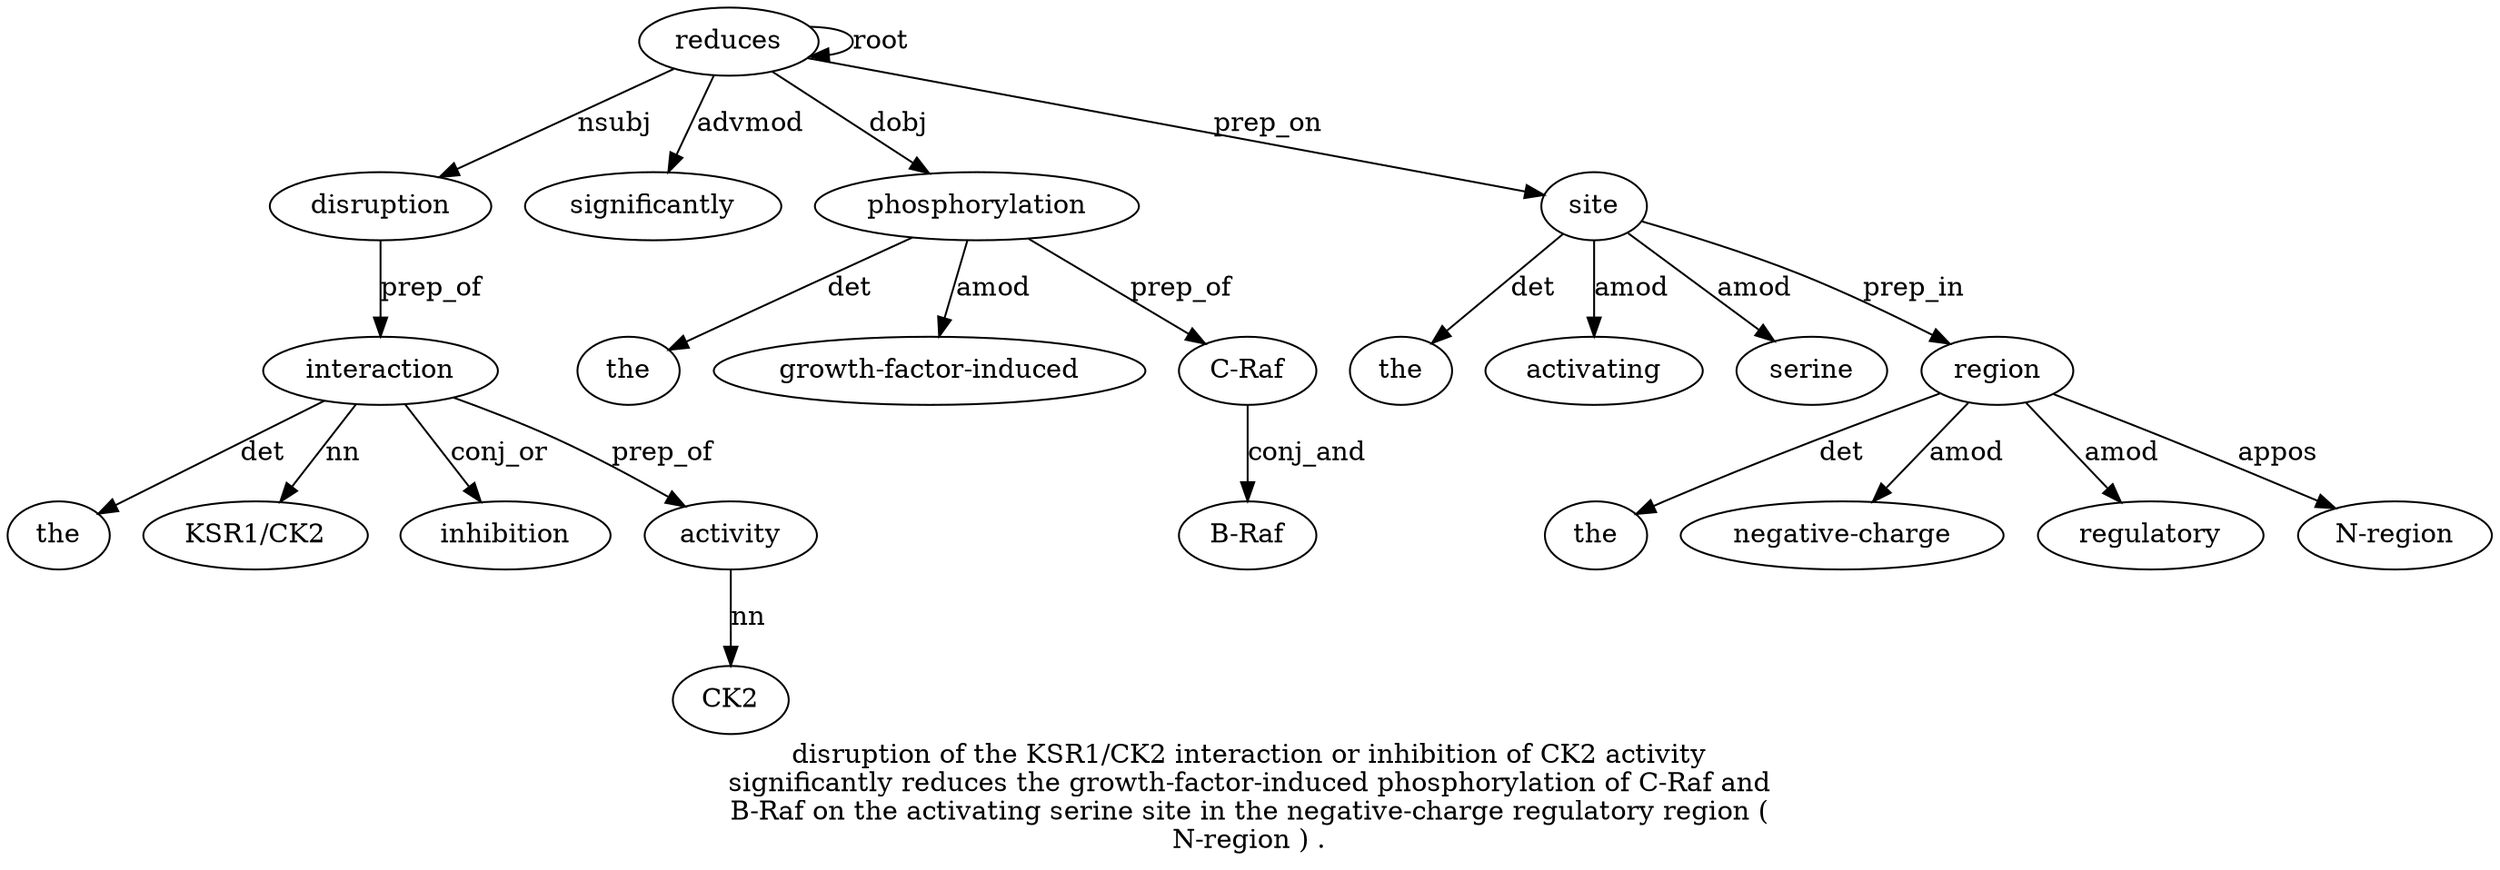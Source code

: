 digraph "disruption of the KSR1/CK2 interaction or inhibition of CK2 activity significantly reduces the growth-factor-induced phosphorylation of C-Raf and B-Raf on the activating serine site in the negative-charge regulatory region ( N-region ) ." {
label="disruption of the KSR1/CK2 interaction or inhibition of CK2 activity
significantly reduces the growth-factor-induced phosphorylation of C-Raf and
B-Raf on the activating serine site in the negative-charge regulatory region (
N-region ) .";
reduces12 [style=filled, fillcolor=white, label=reduces];
disruption1 [style=filled, fillcolor=white, label=disruption];
reduces12 -> disruption1  [label=nsubj];
interaction5 [style=filled, fillcolor=white, label=interaction];
the3 [style=filled, fillcolor=white, label=the];
interaction5 -> the3  [label=det];
"KSR1/CK24" [style=filled, fillcolor=white, label="KSR1/CK2"];
interaction5 -> "KSR1/CK24"  [label=nn];
disruption1 -> interaction5  [label=prep_of];
inhibition7 [style=filled, fillcolor=white, label=inhibition];
interaction5 -> inhibition7  [label=conj_or];
activity10 [style=filled, fillcolor=white, label=activity];
CK29 [style=filled, fillcolor=white, label=CK2];
activity10 -> CK29  [label=nn];
interaction5 -> activity10  [label=prep_of];
significantly11 [style=filled, fillcolor=white, label=significantly];
reduces12 -> significantly11  [label=advmod];
reduces12 -> reduces12  [label=root];
phosphorylation15 [style=filled, fillcolor=white, label=phosphorylation];
the13 [style=filled, fillcolor=white, label=the];
phosphorylation15 -> the13  [label=det];
"growth-factor-induced14" [style=filled, fillcolor=white, label="growth-factor-induced"];
phosphorylation15 -> "growth-factor-induced14"  [label=amod];
reduces12 -> phosphorylation15  [label=dobj];
"C-Raf17" [style=filled, fillcolor=white, label="C-Raf"];
phosphorylation15 -> "C-Raf17"  [label=prep_of];
"B-Raf19" [style=filled, fillcolor=white, label="B-Raf"];
"C-Raf17" -> "B-Raf19"  [label=conj_and];
site24 [style=filled, fillcolor=white, label=site];
the21 [style=filled, fillcolor=white, label=the];
site24 -> the21  [label=det];
activating22 [style=filled, fillcolor=white, label=activating];
site24 -> activating22  [label=amod];
serine23 [style=filled, fillcolor=white, label=serine];
site24 -> serine23  [label=amod];
reduces12 -> site24  [label=prep_on];
region29 [style=filled, fillcolor=white, label=region];
the26 [style=filled, fillcolor=white, label=the];
region29 -> the26  [label=det];
"negative-charge27" [style=filled, fillcolor=white, label="negative-charge"];
region29 -> "negative-charge27"  [label=amod];
regulatory28 [style=filled, fillcolor=white, label=regulatory];
region29 -> regulatory28  [label=amod];
site24 -> region29  [label=prep_in];
"N-region31" [style=filled, fillcolor=white, label="N-region"];
region29 -> "N-region31"  [label=appos];
}
